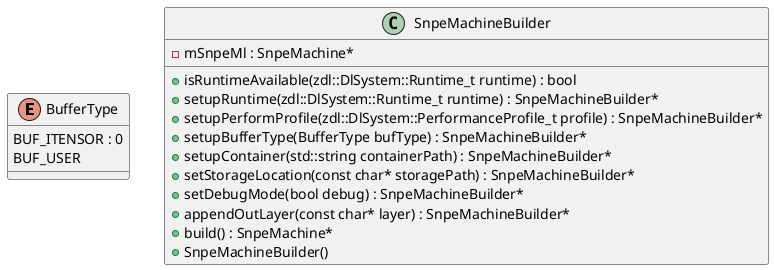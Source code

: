 @startuml
enum BufferType {
    BUF_ITENSOR : 0
    BUF_USER
}

class SnpeMachineBuilder {
    + {method} isRuntimeAvailable(zdl::DlSystem::Runtime_t runtime) : bool
    + {method} setupRuntime(zdl::DlSystem::Runtime_t runtime) : SnpeMachineBuilder*
    + {method} setupPerformProfile(zdl::DlSystem::PerformanceProfile_t profile) : SnpeMachineBuilder*
    + {method} setupBufferType(BufferType bufType) : SnpeMachineBuilder*
    + {method} setupContainer(std::string containerPath) : SnpeMachineBuilder*
    + {method} setStorageLocation(const char* storagePath) : SnpeMachineBuilder*
    + {method} setDebugMode(bool debug) : SnpeMachineBuilder*
    + {method} appendOutLayer(const char* layer) : SnpeMachineBuilder*
    + {method} build() : SnpeMachine*
    + {method} SnpeMachineBuilder()

    - {field} mSnpeMl : SnpeMachine*
}
@enduml
